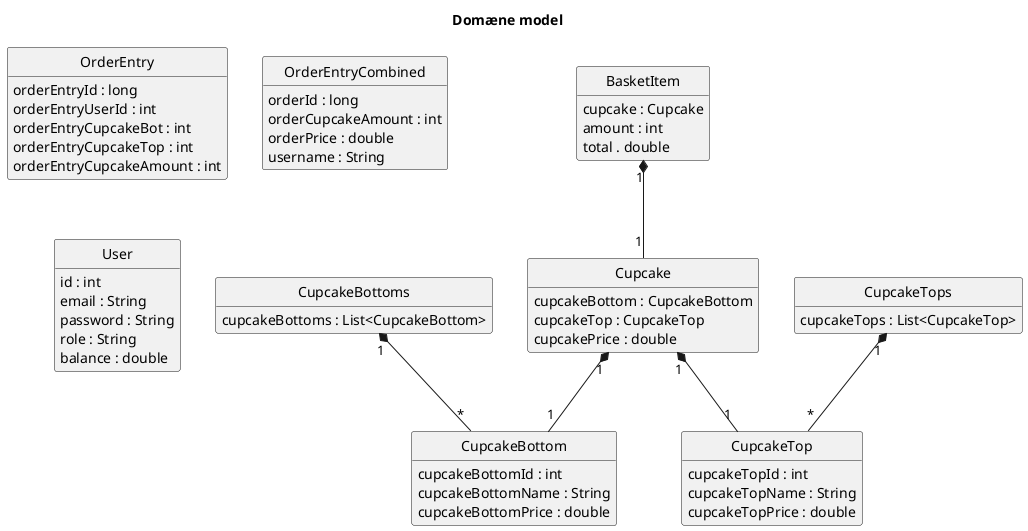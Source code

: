 @startuml
Title Domæne model

' Entities
hide circle
hide methods

class BasketItem {
    cupcake : Cupcake
    amount : int
    total . double
}

class Cupcake {
    cupcakeBottom : CupcakeBottom
    cupcakeTop : CupcakeTop
    cupcakePrice : double
}

class CupcakeBottom {
    cupcakeBottomId : int
    cupcakeBottomName : String
    cupcakeBottomPrice : double
}

class CupcakeBottoms {
    cupcakeBottoms : List<CupcakeBottom>
}

class CupcakeTop {
    cupcakeTopId : int
    cupcakeTopName : String
    cupcakeTopPrice : double
}

class CupcakeTops {
    cupcakeTops : List<CupcakeTop>
}

class OrderEntry {
    orderEntryId : long
    orderEntryUserId : int
    orderEntryCupcakeBot : int
    orderEntryCupcakeTop : int
    orderEntryCupcakeAmount : int
}

class OrderEntryCombined {
    orderId : long
    orderCupcakeAmount : int
    orderPrice : double
    username : String
}

class User {
    id : int
    email : String
    password : String
    role : String
    balance : double
}

' Entities relations
BasketItem "1" *-- "1" Cupcake

Cupcake "1" *-- "1" CupcakeBottom
Cupcake "1" *-- "1" CupcakeTop

CupcakeBottoms "1" *-- "*" CupcakeBottom
CupcakeTops "1" *-- "*" CupcakeTop
@enduml
